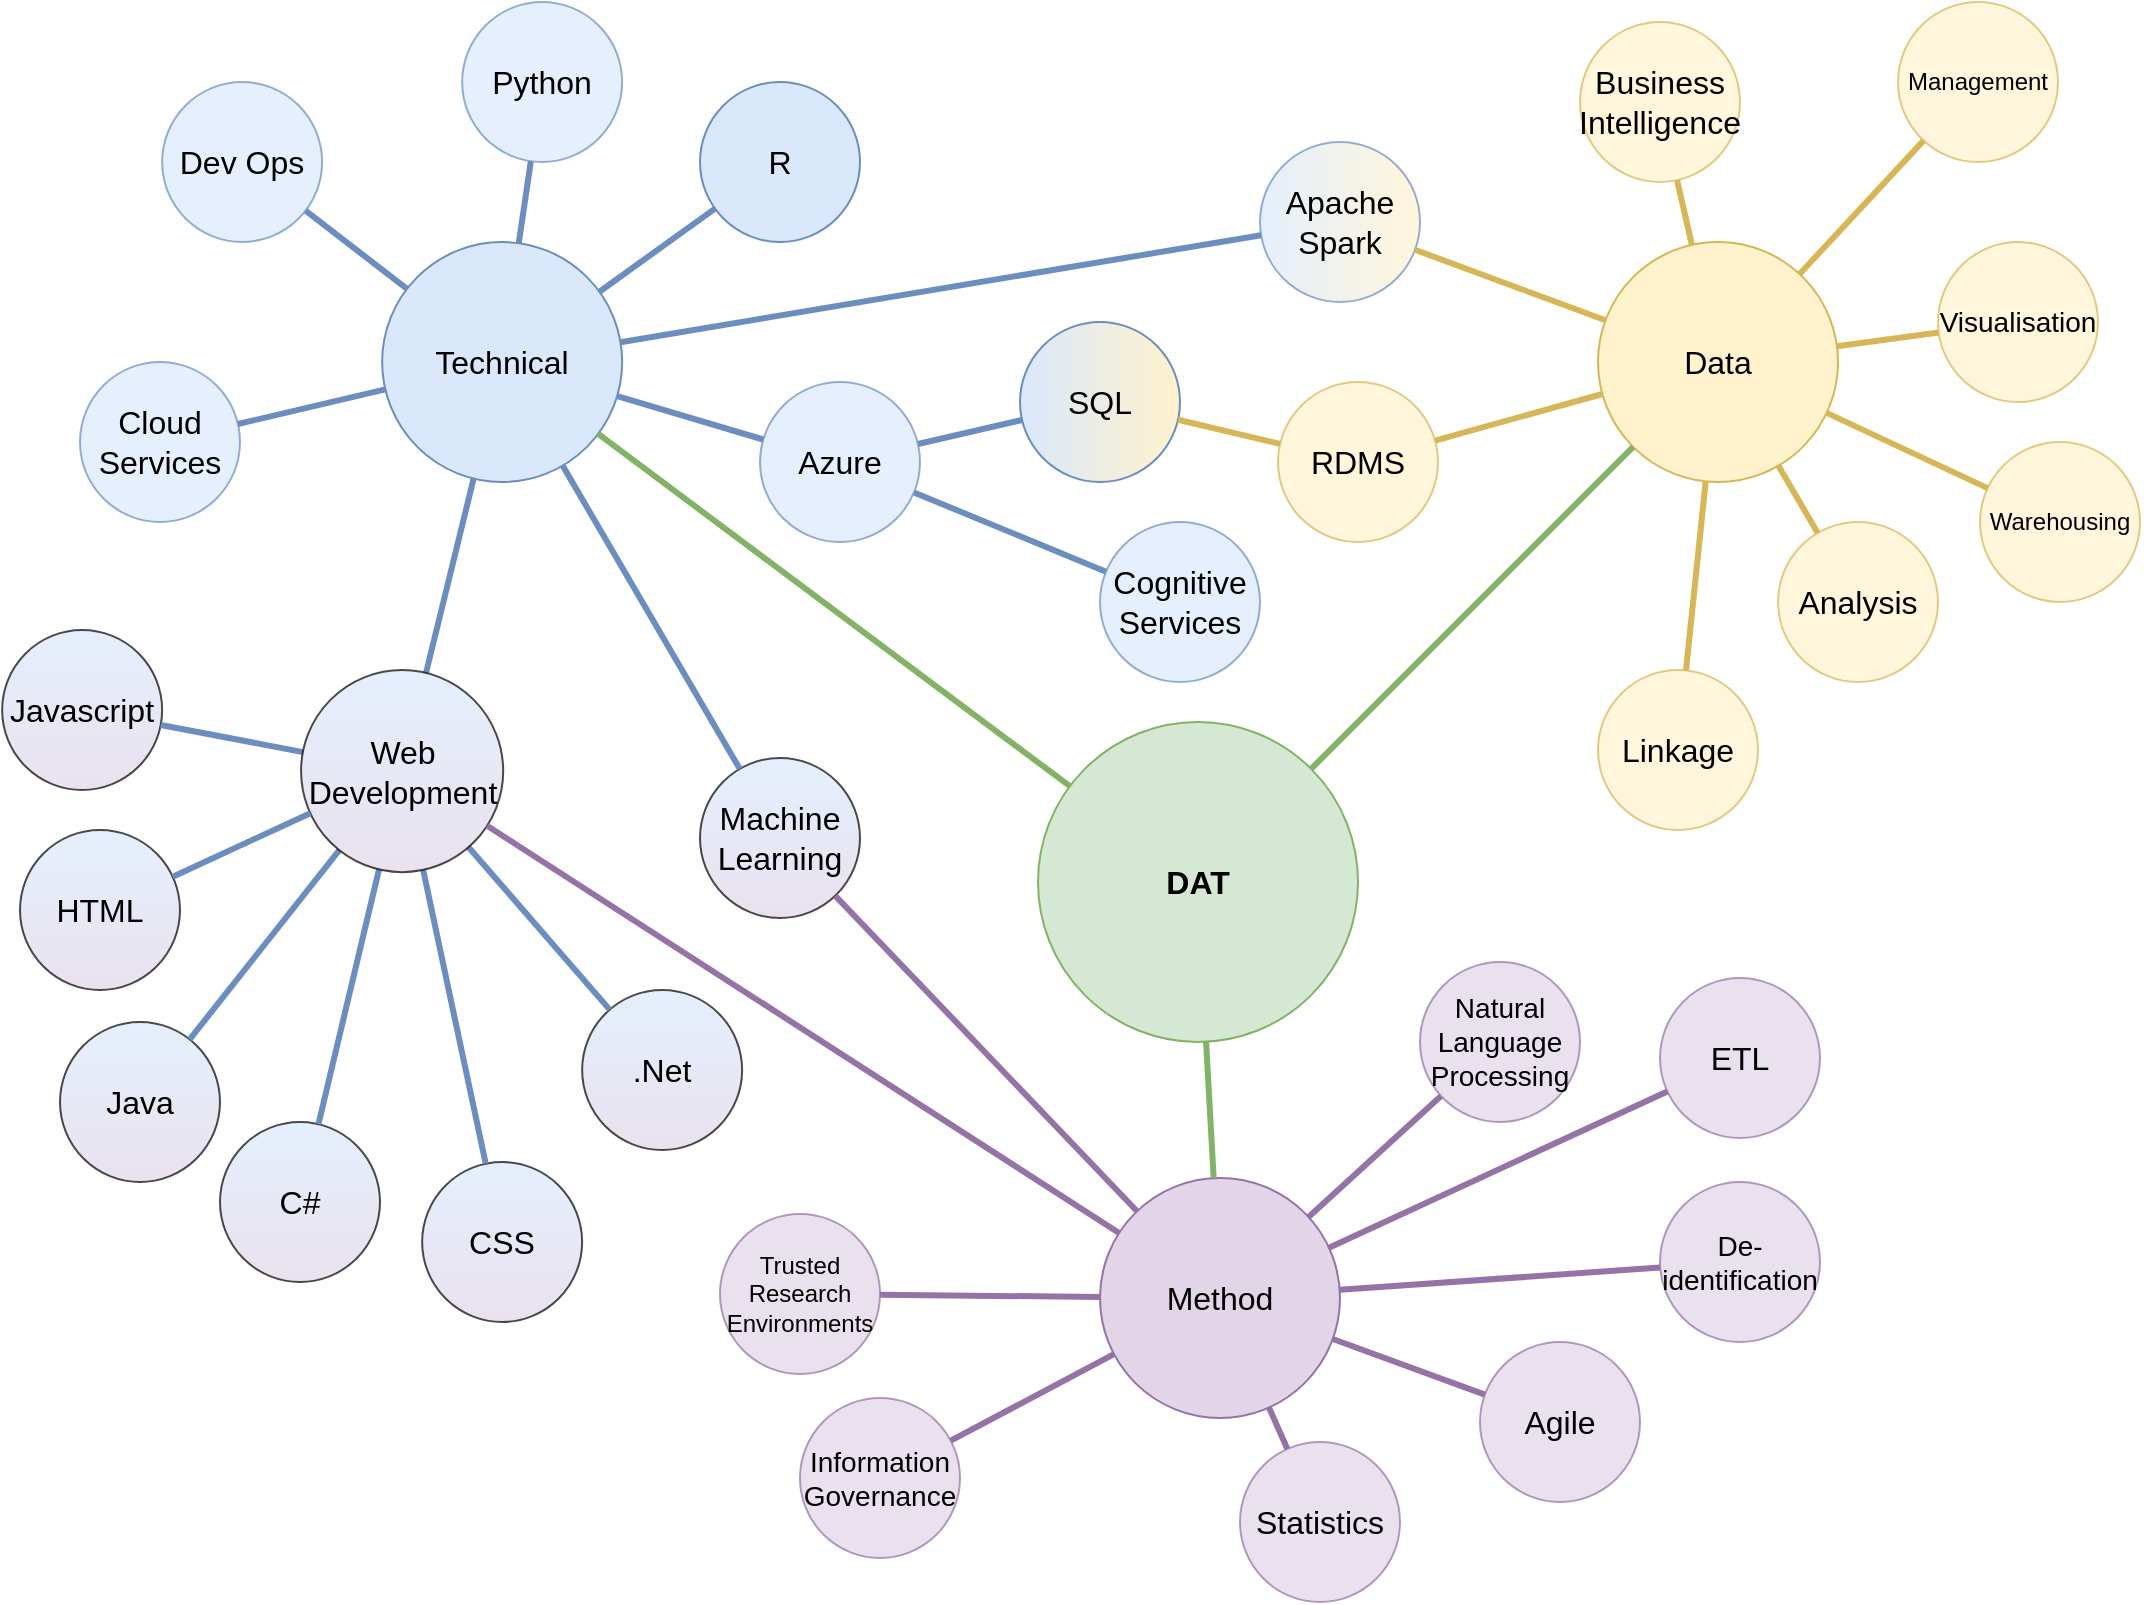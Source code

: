 <mxfile version="21.6.8" type="github">
  <diagram name="Page-1" id="RwiI079AIhKvK0Lc_4Rx">
    <mxGraphModel dx="1434" dy="790" grid="1" gridSize="10" guides="1" tooltips="1" connect="1" arrows="1" fold="1" page="1" pageScale="1" pageWidth="1169" pageHeight="827" math="0" shadow="0">
      <root>
        <mxCell id="0" />
        <mxCell id="1" parent="0" />
        <mxCell id="cw12b3K8NFvBaHwGcll2-1" value="DAT" style="ellipse;whiteSpace=wrap;html=1;aspect=fixed;fillColor=#d5e8d4;strokeColor=#82b366;fontSize=16;fontStyle=1;strokeWidth=1;" parent="1" vertex="1">
          <mxGeometry x="599" y="380" width="160" height="160" as="geometry" />
        </mxCell>
        <mxCell id="cw12b3K8NFvBaHwGcll2-2" value="Technical" style="ellipse;whiteSpace=wrap;html=1;aspect=fixed;fillColor=#dae8fc;strokeColor=#6c8ebf;fontSize=16;" parent="1" vertex="1">
          <mxGeometry x="271.07" y="140" width="120" height="120" as="geometry" />
        </mxCell>
        <mxCell id="cw12b3K8NFvBaHwGcll2-3" value="Data" style="ellipse;whiteSpace=wrap;html=1;aspect=fixed;fillColor=#fff2cc;strokeColor=#d6b656;fontSize=16;" parent="1" vertex="1">
          <mxGeometry x="879" y="140" width="120" height="120" as="geometry" />
        </mxCell>
        <mxCell id="cw12b3K8NFvBaHwGcll2-4" value="Method" style="ellipse;whiteSpace=wrap;html=1;aspect=fixed;fillColor=#e1d5e7;strokeColor=#9673a6;fontSize=16;" parent="1" vertex="1">
          <mxGeometry x="630" y="608" width="120" height="120" as="geometry" />
        </mxCell>
        <mxCell id="cw12b3K8NFvBaHwGcll2-5" value="Business&lt;br style=&quot;font-size: 16px;&quot;&gt;Intelligence" style="ellipse;whiteSpace=wrap;html=1;aspect=fixed;fillColor=#fff2cc;strokeColor=#d6b656;opacity=70;fontSize=16;" parent="1" vertex="1">
          <mxGeometry x="870" y="30" width="80" height="80" as="geometry" />
        </mxCell>
        <mxCell id="cw12b3K8NFvBaHwGcll2-6" value="" style="endArrow=none;html=1;rounded=0;fontSize=16;strokeWidth=3;strokeColor=#82b366;" parent="1" source="cw12b3K8NFvBaHwGcll2-1" target="cw12b3K8NFvBaHwGcll2-3" edge="1">
          <mxGeometry width="50" height="50" relative="1" as="geometry">
            <mxPoint x="869" y="280" as="sourcePoint" />
            <mxPoint x="919" y="230" as="targetPoint" />
          </mxGeometry>
        </mxCell>
        <mxCell id="cw12b3K8NFvBaHwGcll2-7" value="" style="endArrow=none;html=1;rounded=0;fontSize=16;strokeWidth=3;strokeColor=#82b366;" parent="1" source="cw12b3K8NFvBaHwGcll2-1" target="cw12b3K8NFvBaHwGcll2-2" edge="1">
          <mxGeometry width="50" height="50" relative="1" as="geometry">
            <mxPoint x="869" y="280" as="sourcePoint" />
            <mxPoint x="839" y="230" as="targetPoint" />
          </mxGeometry>
        </mxCell>
        <mxCell id="cw12b3K8NFvBaHwGcll2-8" value="" style="endArrow=none;html=1;rounded=0;fontSize=16;strokeWidth=3;strokeColor=#82b366;" parent="1" source="cw12b3K8NFvBaHwGcll2-1" target="cw12b3K8NFvBaHwGcll2-4" edge="1">
          <mxGeometry width="50" height="50" relative="1" as="geometry">
            <mxPoint x="810.227" y="450.0" as="sourcePoint" />
            <mxPoint x="1059" y="161.06" as="targetPoint" />
          </mxGeometry>
        </mxCell>
        <mxCell id="cw12b3K8NFvBaHwGcll2-9" value="" style="endArrow=none;html=1;rounded=0;fontSize=16;strokeColor=#D6B656;strokeWidth=3;" parent="1" source="cw12b3K8NFvBaHwGcll2-5" target="cw12b3K8NFvBaHwGcll2-3" edge="1">
          <mxGeometry width="50" height="50" relative="1" as="geometry">
            <mxPoint x="869" y="280" as="sourcePoint" />
            <mxPoint x="919" y="230" as="targetPoint" />
          </mxGeometry>
        </mxCell>
        <mxCell id="cw12b3K8NFvBaHwGcll2-10" value="Analysis" style="ellipse;whiteSpace=wrap;html=1;aspect=fixed;fillColor=#fff2cc;strokeColor=#d6b656;opacity=70;fontSize=16;" parent="1" vertex="1">
          <mxGeometry x="969" y="280" width="80" height="80" as="geometry" />
        </mxCell>
        <mxCell id="cw12b3K8NFvBaHwGcll2-11" value="" style="endArrow=none;html=1;rounded=0;fontSize=16;strokeColor=#D6B656;strokeWidth=3;" parent="1" source="cw12b3K8NFvBaHwGcll2-3" target="cw12b3K8NFvBaHwGcll2-10" edge="1">
          <mxGeometry width="50" height="50" relative="1" as="geometry">
            <mxPoint x="869" y="280" as="sourcePoint" />
            <mxPoint x="919" y="230" as="targetPoint" />
          </mxGeometry>
        </mxCell>
        <mxCell id="cw12b3K8NFvBaHwGcll2-12" value="Linkage" style="ellipse;whiteSpace=wrap;html=1;aspect=fixed;fillColor=#fff2cc;strokeColor=#d6b656;opacity=70;fontSize=16;" parent="1" vertex="1">
          <mxGeometry x="879" y="354" width="80" height="80" as="geometry" />
        </mxCell>
        <mxCell id="cw12b3K8NFvBaHwGcll2-13" value="" style="endArrow=none;html=1;rounded=0;fontSize=16;strokeColor=#D6B656;strokeWidth=3;" parent="1" source="cw12b3K8NFvBaHwGcll2-12" target="cw12b3K8NFvBaHwGcll2-3" edge="1">
          <mxGeometry width="50" height="50" relative="1" as="geometry">
            <mxPoint x="869" y="280" as="sourcePoint" />
            <mxPoint x="919" y="230" as="targetPoint" />
          </mxGeometry>
        </mxCell>
        <mxCell id="cw12b3K8NFvBaHwGcll2-14" value="Management" style="ellipse;whiteSpace=wrap;html=1;aspect=fixed;fillColor=#fff2cc;strokeColor=#d6b656;opacity=70;fontSize=12;" parent="1" vertex="1">
          <mxGeometry x="1029" y="20" width="80" height="80" as="geometry" />
        </mxCell>
        <mxCell id="cw12b3K8NFvBaHwGcll2-15" value="" style="endArrow=none;html=1;rounded=0;fontSize=16;strokeColor=#D6B656;strokeWidth=3;" parent="1" source="cw12b3K8NFvBaHwGcll2-3" target="cw12b3K8NFvBaHwGcll2-14" edge="1">
          <mxGeometry width="50" height="50" relative="1" as="geometry">
            <mxPoint x="869" y="280" as="sourcePoint" />
            <mxPoint x="919" y="230" as="targetPoint" />
          </mxGeometry>
        </mxCell>
        <mxCell id="cw12b3K8NFvBaHwGcll2-16" value="Visualisation" style="ellipse;whiteSpace=wrap;html=1;aspect=fixed;fillColor=#fff2cc;strokeColor=#d6b656;opacity=70;fontSize=14;" parent="1" vertex="1">
          <mxGeometry x="1049" y="140" width="80" height="80" as="geometry" />
        </mxCell>
        <mxCell id="cw12b3K8NFvBaHwGcll2-17" value="" style="endArrow=none;html=1;rounded=0;fontSize=16;strokeColor=#D6B656;strokeWidth=3;" parent="1" source="cw12b3K8NFvBaHwGcll2-3" target="cw12b3K8NFvBaHwGcll2-16" edge="1">
          <mxGeometry width="50" height="50" relative="1" as="geometry">
            <mxPoint x="1069" y="280" as="sourcePoint" />
            <mxPoint x="1119" y="230" as="targetPoint" />
          </mxGeometry>
        </mxCell>
        <mxCell id="cw12b3K8NFvBaHwGcll2-18" value="Warehousing" style="ellipse;whiteSpace=wrap;html=1;aspect=fixed;fillColor=#fff2cc;strokeColor=#d6b656;opacity=70;fontSize=12;" parent="1" vertex="1">
          <mxGeometry x="1070" y="240" width="80" height="80" as="geometry" />
        </mxCell>
        <mxCell id="cw12b3K8NFvBaHwGcll2-19" value="" style="endArrow=none;html=1;rounded=0;fontSize=16;strokeColor=#D6B656;strokeWidth=3;" parent="1" source="cw12b3K8NFvBaHwGcll2-3" target="cw12b3K8NFvBaHwGcll2-18" edge="1">
          <mxGeometry width="50" height="50" relative="1" as="geometry">
            <mxPoint x="1069" y="280" as="sourcePoint" />
            <mxPoint x="1119" y="230" as="targetPoint" />
          </mxGeometry>
        </mxCell>
        <mxCell id="cw12b3K8NFvBaHwGcll2-20" value="RDMS" style="ellipse;whiteSpace=wrap;html=1;aspect=fixed;fillColor=#fff2cc;strokeColor=#d6b656;opacity=70;fontSize=16;" parent="1" vertex="1">
          <mxGeometry x="719" y="210" width="80" height="80" as="geometry" />
        </mxCell>
        <mxCell id="cw12b3K8NFvBaHwGcll2-29" value="" style="endArrow=none;html=1;rounded=0;fontSize=16;strokeColor=#D6B656;strokeWidth=3;" parent="1" source="cw12b3K8NFvBaHwGcll2-3" target="cw12b3K8NFvBaHwGcll2-20" edge="1">
          <mxGeometry width="50" height="50" relative="1" as="geometry">
            <mxPoint x="1069" y="280" as="sourcePoint" />
            <mxPoint x="1119" y="230" as="targetPoint" />
          </mxGeometry>
        </mxCell>
        <mxCell id="cw12b3K8NFvBaHwGcll2-30" value=".Net" style="ellipse;whiteSpace=wrap;html=1;aspect=fixed;fillColor=#dae8fc;gradientColor=#e1d5e7;opacity=70;fontSize=16;" parent="1" vertex="1">
          <mxGeometry x="371.07" y="514" width="80" height="80" as="geometry" />
        </mxCell>
        <mxCell id="cw12b3K8NFvBaHwGcll2-31" value="" style="endArrow=none;html=1;fontSize=16;fillColor=#dae8fc;strokeWidth=3;rounded=0;strokeColor=#6c8ebf;" parent="1" source="cw12b3K8NFvBaHwGcll2-30" target="cw12b3K8NFvBaHwGcll2-84" edge="1">
          <mxGeometry width="50" height="50" relative="1" as="geometry">
            <mxPoint x="721.07" y="816" as="sourcePoint" />
            <mxPoint x="771.07" y="766" as="targetPoint" />
          </mxGeometry>
        </mxCell>
        <mxCell id="cw12b3K8NFvBaHwGcll2-32" value="Cloud Services" style="ellipse;whiteSpace=wrap;html=1;aspect=fixed;fillColor=#dae8fc;strokeColor=#6c8ebf;opacity=70;fontSize=16;" parent="1" vertex="1">
          <mxGeometry x="120" y="200" width="80" height="80" as="geometry" />
        </mxCell>
        <mxCell id="cw12b3K8NFvBaHwGcll2-33" value="" style="endArrow=none;html=1;rounded=0;fontSize=16;strokeColor=#6C8EBF;strokeWidth=3;" parent="1" source="cw12b3K8NFvBaHwGcll2-32" target="cw12b3K8NFvBaHwGcll2-2" edge="1">
          <mxGeometry width="50" height="50" relative="1" as="geometry">
            <mxPoint x="401.07" y="130" as="sourcePoint" />
            <mxPoint x="451.07" y="80" as="targetPoint" />
          </mxGeometry>
        </mxCell>
        <mxCell id="cw12b3K8NFvBaHwGcll2-34" value="SQL" style="ellipse;whiteSpace=wrap;html=1;aspect=fixed;gradientDirection=east;fillColor=#dae8fc;strokeColor=#6c8ebf;gradientColor=#fff2cc;fontSize=16;" parent="1" vertex="1">
          <mxGeometry x="590" y="180" width="80" height="80" as="geometry" />
        </mxCell>
        <mxCell id="cw12b3K8NFvBaHwGcll2-36" value="" style="endArrow=none;html=1;rounded=0;fontSize=16;strokeColor=#D6B656;strokeWidth=3;" parent="1" source="cw12b3K8NFvBaHwGcll2-34" target="cw12b3K8NFvBaHwGcll2-20" edge="1">
          <mxGeometry width="50" height="50" relative="1" as="geometry">
            <mxPoint x="722" y="180" as="sourcePoint" />
            <mxPoint x="772" y="130" as="targetPoint" />
          </mxGeometry>
        </mxCell>
        <mxCell id="cw12b3K8NFvBaHwGcll2-37" value="Apache&lt;br style=&quot;font-size: 16px;&quot;&gt;Spark" style="ellipse;whiteSpace=wrap;html=1;aspect=fixed;fillColor=#dae8fc;strokeColor=#6c8ebf;opacity=70;gradientDirection=east;gradientColor=#fff2cc;fontSize=16;" parent="1" vertex="1">
          <mxGeometry x="710" y="90" width="80" height="80" as="geometry" />
        </mxCell>
        <mxCell id="cw12b3K8NFvBaHwGcll2-38" value="" style="endArrow=none;html=1;rounded=0;fontSize=16;strokeColor=#6C8EBF;strokeWidth=3;" parent="1" source="cw12b3K8NFvBaHwGcll2-37" target="cw12b3K8NFvBaHwGcll2-2" edge="1">
          <mxGeometry width="50" height="50" relative="1" as="geometry">
            <mxPoint x="491.07" y="130" as="sourcePoint" />
            <mxPoint x="541.07" y="80" as="targetPoint" />
          </mxGeometry>
        </mxCell>
        <mxCell id="cw12b3K8NFvBaHwGcll2-41" value="C#" style="ellipse;whiteSpace=wrap;html=1;aspect=fixed;fillColor=#dae8fc;gradientColor=#e1d5e7;opacity=70;fontSize=16;" parent="1" vertex="1">
          <mxGeometry x="190" y="580" width="80" height="80" as="geometry" />
        </mxCell>
        <mxCell id="cw12b3K8NFvBaHwGcll2-42" value="" style="endArrow=none;html=1;rounded=0;fontSize=16;fillColor=#dae8fc;strokeWidth=3;strokeColor=#6c8ebf;" parent="1" source="cw12b3K8NFvBaHwGcll2-84" target="cw12b3K8NFvBaHwGcll2-41" edge="1">
          <mxGeometry width="50" height="50" relative="1" as="geometry">
            <mxPoint x="861.07" y="816" as="sourcePoint" />
            <mxPoint x="911.07" y="766" as="targetPoint" />
          </mxGeometry>
        </mxCell>
        <mxCell id="cw12b3K8NFvBaHwGcll2-43" value="Cognitive Services" style="ellipse;whiteSpace=wrap;html=1;aspect=fixed;fillColor=#dae8fc;strokeColor=#6c8ebf;opacity=70;fontSize=16;" parent="1" vertex="1">
          <mxGeometry x="630" y="280" width="80" height="80" as="geometry" />
        </mxCell>
        <mxCell id="cw12b3K8NFvBaHwGcll2-44" value="Azure" style="ellipse;whiteSpace=wrap;html=1;aspect=fixed;fillColor=#dae8fc;strokeColor=#6c8ebf;opacity=70;fontSize=16;" parent="1" vertex="1">
          <mxGeometry x="460" y="210" width="80" height="80" as="geometry" />
        </mxCell>
        <mxCell id="cw12b3K8NFvBaHwGcll2-45" value="" style="endArrow=none;html=1;rounded=0;fontSize=16;strokeColor=#6C8EBF;strokeWidth=3;" parent="1" source="cw12b3K8NFvBaHwGcll2-44" target="cw12b3K8NFvBaHwGcll2-2" edge="1">
          <mxGeometry width="50" height="50" relative="1" as="geometry">
            <mxPoint x="469" y="210" as="sourcePoint" />
            <mxPoint x="519" y="160" as="targetPoint" />
          </mxGeometry>
        </mxCell>
        <mxCell id="cw12b3K8NFvBaHwGcll2-46" value="" style="endArrow=none;html=1;rounded=0;fontSize=16;strokeColor=#6C8EBF;strokeWidth=3;" parent="1" source="cw12b3K8NFvBaHwGcll2-43" target="cw12b3K8NFvBaHwGcll2-44" edge="1">
          <mxGeometry width="50" height="50" relative="1" as="geometry">
            <mxPoint x="469" y="210" as="sourcePoint" />
            <mxPoint x="519" y="160" as="targetPoint" />
          </mxGeometry>
        </mxCell>
        <mxCell id="cw12b3K8NFvBaHwGcll2-47" value="CSS" style="ellipse;whiteSpace=wrap;html=1;aspect=fixed;fillColor=#dae8fc;gradientColor=#e1d5e7;opacity=70;fontSize=16;" parent="1" vertex="1">
          <mxGeometry x="291.07" y="600" width="80" height="80" as="geometry" />
        </mxCell>
        <mxCell id="cw12b3K8NFvBaHwGcll2-48" value="" style="endArrow=none;html=1;rounded=0;fontSize=16;fillColor=#dae8fc;strokeWidth=3;strokeColor=#6c8ebf;" parent="1" source="cw12b3K8NFvBaHwGcll2-47" target="cw12b3K8NFvBaHwGcll2-84" edge="1">
          <mxGeometry width="50" height="50" relative="1" as="geometry">
            <mxPoint x="861.07" y="816" as="sourcePoint" />
            <mxPoint x="911.07" y="766" as="targetPoint" />
          </mxGeometry>
        </mxCell>
        <mxCell id="cw12b3K8NFvBaHwGcll2-49" value="Dev Ops" style="ellipse;whiteSpace=wrap;html=1;aspect=fixed;fillColor=#dae8fc;strokeColor=#6c8ebf;opacity=70;fontSize=16;" parent="1" vertex="1">
          <mxGeometry x="161.07" y="60" width="80" height="80" as="geometry" />
        </mxCell>
        <mxCell id="cw12b3K8NFvBaHwGcll2-50" value="" style="endArrow=none;html=1;rounded=0;fontSize=16;strokeColor=#6C8EBF;strokeWidth=3;" parent="1" source="cw12b3K8NFvBaHwGcll2-49" target="cw12b3K8NFvBaHwGcll2-2" edge="1">
          <mxGeometry width="50" height="50" relative="1" as="geometry">
            <mxPoint x="431.07" y="130" as="sourcePoint" />
            <mxPoint x="481.07" y="80" as="targetPoint" />
          </mxGeometry>
        </mxCell>
        <mxCell id="cw12b3K8NFvBaHwGcll2-53" value="HTML" style="ellipse;whiteSpace=wrap;html=1;aspect=fixed;fillColor=#dae8fc;gradientColor=#e1d5e7;opacity=70;fontSize=16;" parent="1" vertex="1">
          <mxGeometry x="90" y="434" width="80" height="80" as="geometry" />
        </mxCell>
        <mxCell id="cw12b3K8NFvBaHwGcll2-54" value="" style="endArrow=none;html=1;rounded=0;fontSize=16;strokeColor=#6C8EBF;strokeWidth=3;" parent="1" source="cw12b3K8NFvBaHwGcll2-84" target="cw12b3K8NFvBaHwGcll2-2" edge="1">
          <mxGeometry width="50" height="50" relative="1" as="geometry">
            <mxPoint x="539" y="280" as="sourcePoint" />
            <mxPoint x="589" y="230" as="targetPoint" />
          </mxGeometry>
        </mxCell>
        <mxCell id="cw12b3K8NFvBaHwGcll2-55" value="Java" style="ellipse;whiteSpace=wrap;html=1;aspect=fixed;fillColor=#dae8fc;gradientColor=#e1d5e7;opacity=70;fontSize=16;" parent="1" vertex="1">
          <mxGeometry x="110" y="530" width="80" height="80" as="geometry" />
        </mxCell>
        <mxCell id="cw12b3K8NFvBaHwGcll2-56" value="Javascript" style="ellipse;whiteSpace=wrap;html=1;aspect=fixed;fillColor=#dae8fc;gradientColor=#e1d5e7;opacity=70;fontSize=16;" parent="1" vertex="1">
          <mxGeometry x="81.07" y="334" width="80" height="80" as="geometry" />
        </mxCell>
        <mxCell id="cw12b3K8NFvBaHwGcll2-57" value="" style="endArrow=none;html=1;rounded=0;fontSize=16;fillColor=#dae8fc;strokeWidth=3;strokeColor=#6c8ebf;" parent="1" source="cw12b3K8NFvBaHwGcll2-55" target="cw12b3K8NFvBaHwGcll2-84" edge="1">
          <mxGeometry width="50" height="50" relative="1" as="geometry">
            <mxPoint x="671.07" y="816" as="sourcePoint" />
            <mxPoint x="721.07" y="766" as="targetPoint" />
          </mxGeometry>
        </mxCell>
        <mxCell id="cw12b3K8NFvBaHwGcll2-58" value="" style="endArrow=none;html=1;rounded=0;fontSize=16;strokeWidth=3;fillColor=#dae8fc;strokeColor=#6c8ebf;" parent="1" source="cw12b3K8NFvBaHwGcll2-56" target="cw12b3K8NFvBaHwGcll2-84" edge="1">
          <mxGeometry width="50" height="50" relative="1" as="geometry">
            <mxPoint x="204.561" y="527.872" as="sourcePoint" />
            <mxPoint x="721.07" y="766" as="targetPoint" />
          </mxGeometry>
        </mxCell>
        <mxCell id="cw12b3K8NFvBaHwGcll2-61" value="Python" style="ellipse;whiteSpace=wrap;html=1;aspect=fixed;gradientDirection=east;fillColor=#dae8fc;strokeColor=#6c8ebf;gradientColor=none;opacity=70;fontSize=16;" parent="1" vertex="1">
          <mxGeometry x="311.07" y="20" width="80" height="80" as="geometry" />
        </mxCell>
        <mxCell id="cw12b3K8NFvBaHwGcll2-62" value="" style="endArrow=none;html=1;rounded=0;fontSize=16;strokeColor=#6C8EBF;strokeWidth=3;" parent="1" source="cw12b3K8NFvBaHwGcll2-2" target="cw12b3K8NFvBaHwGcll2-61" edge="1">
          <mxGeometry width="50" height="50" relative="1" as="geometry">
            <mxPoint x="769" y="280" as="sourcePoint" />
            <mxPoint x="819" y="230" as="targetPoint" />
          </mxGeometry>
        </mxCell>
        <mxCell id="cw12b3K8NFvBaHwGcll2-63" value="R" style="ellipse;whiteSpace=wrap;html=1;aspect=fixed;gradientDirection=east;fillColor=#dae8fc;strokeColor=#6c8ebf;gradientColor=none;fontSize=16;" parent="1" vertex="1">
          <mxGeometry x="430" y="60" width="80" height="80" as="geometry" />
        </mxCell>
        <mxCell id="cw12b3K8NFvBaHwGcll2-64" value="" style="endArrow=none;html=1;rounded=0;fontSize=16;strokeColor=#6C8EBF;strokeWidth=3;" parent="1" source="cw12b3K8NFvBaHwGcll2-63" target="cw12b3K8NFvBaHwGcll2-2" edge="1">
          <mxGeometry width="50" height="50" relative="1" as="geometry">
            <mxPoint x="769" y="280" as="sourcePoint" />
            <mxPoint x="819" y="230" as="targetPoint" />
          </mxGeometry>
        </mxCell>
        <mxCell id="cw12b3K8NFvBaHwGcll2-67" value="Agile" style="ellipse;whiteSpace=wrap;html=1;aspect=fixed;fillColor=#e1d5e7;strokeColor=#9673a6;opacity=70;fontSize=16;" parent="1" vertex="1">
          <mxGeometry x="820" y="690" width="80" height="80" as="geometry" />
        </mxCell>
        <mxCell id="cw12b3K8NFvBaHwGcll2-68" value="" style="endArrow=none;html=1;rounded=0;fontSize=16;strokeColor=#9673A6;strokeWidth=3;" parent="1" source="cw12b3K8NFvBaHwGcll2-4" target="cw12b3K8NFvBaHwGcll2-67" edge="1">
          <mxGeometry width="50" height="50" relative="1" as="geometry">
            <mxPoint x="909" y="711.06" as="sourcePoint" />
            <mxPoint x="959" y="661.06" as="targetPoint" />
          </mxGeometry>
        </mxCell>
        <mxCell id="cw12b3K8NFvBaHwGcll2-69" value="De-identification" style="ellipse;whiteSpace=wrap;html=1;aspect=fixed;fillColor=#e1d5e7;strokeColor=#9673a6;opacity=70;fontSize=14;" parent="1" vertex="1">
          <mxGeometry x="910" y="610" width="80" height="80" as="geometry" />
        </mxCell>
        <mxCell id="cw12b3K8NFvBaHwGcll2-70" value="" style="endArrow=none;html=1;rounded=0;fontSize=16;strokeColor=#9673A6;strokeWidth=3;" parent="1" source="cw12b3K8NFvBaHwGcll2-4" target="cw12b3K8NFvBaHwGcll2-69" edge="1">
          <mxGeometry width="50" height="50" relative="1" as="geometry">
            <mxPoint x="909" y="711.06" as="sourcePoint" />
            <mxPoint x="959" y="661.06" as="targetPoint" />
          </mxGeometry>
        </mxCell>
        <mxCell id="cw12b3K8NFvBaHwGcll2-71" value="ETL" style="ellipse;whiteSpace=wrap;html=1;aspect=fixed;fillColor=#e1d5e7;strokeColor=#9673a6;opacity=70;fontSize=16;" parent="1" vertex="1">
          <mxGeometry x="910" y="508" width="80" height="80" as="geometry" />
        </mxCell>
        <mxCell id="cw12b3K8NFvBaHwGcll2-72" value="" style="endArrow=none;html=1;rounded=0;fontSize=16;strokeColor=#9673A6;strokeWidth=3;" parent="1" source="cw12b3K8NFvBaHwGcll2-71" target="cw12b3K8NFvBaHwGcll2-4" edge="1">
          <mxGeometry width="50" height="50" relative="1" as="geometry">
            <mxPoint x="909" y="711.06" as="sourcePoint" />
            <mxPoint x="959" y="661.06" as="targetPoint" />
          </mxGeometry>
        </mxCell>
        <mxCell id="cw12b3K8NFvBaHwGcll2-73" value="Information Governance" style="ellipse;whiteSpace=wrap;html=1;aspect=fixed;fillColor=#e1d5e7;strokeColor=#9673a6;opacity=70;fontSize=14;" parent="1" vertex="1">
          <mxGeometry x="480" y="718" width="80" height="80" as="geometry" />
        </mxCell>
        <mxCell id="cw12b3K8NFvBaHwGcll2-74" value="" style="endArrow=none;html=1;rounded=0;fontSize=16;strokeColor=#9673A6;strokeWidth=3;" parent="1" source="cw12b3K8NFvBaHwGcll2-73" target="cw12b3K8NFvBaHwGcll2-4" edge="1">
          <mxGeometry width="50" height="50" relative="1" as="geometry">
            <mxPoint x="909" y="711.06" as="sourcePoint" />
            <mxPoint x="959" y="661.06" as="targetPoint" />
          </mxGeometry>
        </mxCell>
        <mxCell id="cw12b3K8NFvBaHwGcll2-75" value="Machine Learning" style="ellipse;whiteSpace=wrap;html=1;aspect=fixed;gradientColor=#e1d5e7;fillColor=#dae8fc;opacity=70;fontSize=16;" parent="1" vertex="1">
          <mxGeometry x="430" y="398" width="80" height="80" as="geometry" />
        </mxCell>
        <mxCell id="cw12b3K8NFvBaHwGcll2-76" value="" style="endArrow=none;html=1;rounded=0;fontSize=16;strokeColor=#9673A6;strokeWidth=3;" parent="1" source="cw12b3K8NFvBaHwGcll2-4" target="cw12b3K8NFvBaHwGcll2-75" edge="1">
          <mxGeometry width="50" height="50" relative="1" as="geometry">
            <mxPoint x="769" y="780" as="sourcePoint" />
            <mxPoint x="819" y="730" as="targetPoint" />
          </mxGeometry>
        </mxCell>
        <mxCell id="cw12b3K8NFvBaHwGcll2-78" value="Natural Language Processing" style="ellipse;whiteSpace=wrap;html=1;aspect=fixed;fillColor=#e1d5e7;strokeColor=#9673a6;opacity=70;fontSize=14;" parent="1" vertex="1">
          <mxGeometry x="790" y="500" width="80" height="80" as="geometry" />
        </mxCell>
        <mxCell id="cw12b3K8NFvBaHwGcll2-79" value="" style="endArrow=none;html=1;rounded=0;fontSize=16;strokeColor=#9673A6;strokeWidth=3;" parent="1" source="cw12b3K8NFvBaHwGcll2-78" target="cw12b3K8NFvBaHwGcll2-4" edge="1">
          <mxGeometry width="50" height="50" relative="1" as="geometry">
            <mxPoint x="909" y="711.06" as="sourcePoint" />
            <mxPoint x="959" y="661.06" as="targetPoint" />
          </mxGeometry>
        </mxCell>
        <mxCell id="cw12b3K8NFvBaHwGcll2-80" value="Statistics" style="ellipse;whiteSpace=wrap;html=1;aspect=fixed;fillColor=#e1d5e7;strokeColor=#9673a6;opacity=70;fontSize=16;" parent="1" vertex="1">
          <mxGeometry x="700" y="740" width="80" height="80" as="geometry" />
        </mxCell>
        <mxCell id="cw12b3K8NFvBaHwGcll2-81" value="" style="endArrow=none;html=1;rounded=0;fontSize=16;strokeColor=#9673A6;strokeWidth=3;" parent="1" source="cw12b3K8NFvBaHwGcll2-4" target="cw12b3K8NFvBaHwGcll2-80" edge="1">
          <mxGeometry width="50" height="50" relative="1" as="geometry">
            <mxPoint x="909" y="711.06" as="sourcePoint" />
            <mxPoint x="959" y="661.06" as="targetPoint" />
          </mxGeometry>
        </mxCell>
        <mxCell id="cw12b3K8NFvBaHwGcll2-82" value="Trusted Research Environments" style="ellipse;whiteSpace=wrap;html=1;aspect=fixed;fillColor=#e1d5e7;strokeColor=#9673a6;opacity=70;fontSize=12;" parent="1" vertex="1">
          <mxGeometry x="440" y="626" width="80" height="80" as="geometry" />
        </mxCell>
        <mxCell id="cw12b3K8NFvBaHwGcll2-83" value="" style="endArrow=none;html=1;rounded=0;fontSize=16;strokeColor=#9673A6;strokeWidth=3;" parent="1" source="cw12b3K8NFvBaHwGcll2-4" target="cw12b3K8NFvBaHwGcll2-82" edge="1">
          <mxGeometry width="50" height="50" relative="1" as="geometry">
            <mxPoint x="909" y="711.06" as="sourcePoint" />
            <mxPoint x="959" y="661.06" as="targetPoint" />
          </mxGeometry>
        </mxCell>
        <mxCell id="cw12b3K8NFvBaHwGcll2-84" value="Web Development" style="ellipse;whiteSpace=wrap;html=1;aspect=fixed;fillColor=#dae8fc;gradientColor=#e1d5e7;opacity=70;fontSize=16;" parent="1" vertex="1">
          <mxGeometry x="230.53" y="354" width="101.07" height="101.07" as="geometry" />
        </mxCell>
        <mxCell id="cw12b3K8NFvBaHwGcll2-85" value="" style="endArrow=none;html=1;rounded=0;fontSize=16;strokeColor=#9673A6;strokeWidth=3;" parent="1" source="cw12b3K8NFvBaHwGcll2-84" target="cw12b3K8NFvBaHwGcll2-4" edge="1">
          <mxGeometry width="50" height="50" relative="1" as="geometry">
            <mxPoint x="769" y="780" as="sourcePoint" />
            <mxPoint x="819" y="730" as="targetPoint" />
          </mxGeometry>
        </mxCell>
        <mxCell id="cw12b3K8NFvBaHwGcll2-87" value="" style="endArrow=none;html=1;rounded=0;fontSize=16;fillColor=#dae8fc;strokeWidth=3;strokeColor=#6c8ebf;" parent="1" source="cw12b3K8NFvBaHwGcll2-84" target="cw12b3K8NFvBaHwGcll2-53" edge="1">
          <mxGeometry width="50" height="50" relative="1" as="geometry">
            <mxPoint x="911.07" y="966" as="sourcePoint" />
            <mxPoint x="961.07" y="916" as="targetPoint" />
          </mxGeometry>
        </mxCell>
        <mxCell id="cw12b3K8NFvBaHwGcll2-90" value="" style="endArrow=none;html=1;rounded=0;fontSize=16;strokeColor=#6C8EBF;strokeWidth=3;" parent="1" source="cw12b3K8NFvBaHwGcll2-44" target="cw12b3K8NFvBaHwGcll2-34" edge="1">
          <mxGeometry width="50" height="50" relative="1" as="geometry">
            <mxPoint x="389" y="450" as="sourcePoint" />
            <mxPoint x="439" y="400" as="targetPoint" />
          </mxGeometry>
        </mxCell>
        <mxCell id="res4liufjP142V7Sd3_B-16" value="" style="endArrow=none;html=1;rounded=0;fontSize=16;strokeColor=#D6B656;strokeWidth=3;" parent="1" source="cw12b3K8NFvBaHwGcll2-3" target="cw12b3K8NFvBaHwGcll2-37" edge="1">
          <mxGeometry width="50" height="50" relative="1" as="geometry">
            <mxPoint x="260" y="520" as="sourcePoint" />
            <mxPoint x="310" y="470" as="targetPoint" />
          </mxGeometry>
        </mxCell>
        <mxCell id="ffu1Hpb9arm5WpHb0Qx2-6" value="" style="endArrow=none;html=1;rounded=0;fontSize=16;strokeColor=#6C8EBF;strokeWidth=3;" parent="1" source="cw12b3K8NFvBaHwGcll2-2" target="cw12b3K8NFvBaHwGcll2-75" edge="1">
          <mxGeometry width="50" height="50" relative="1" as="geometry">
            <mxPoint x="450" y="360" as="sourcePoint" />
            <mxPoint x="500" y="310" as="targetPoint" />
          </mxGeometry>
        </mxCell>
      </root>
    </mxGraphModel>
  </diagram>
</mxfile>
